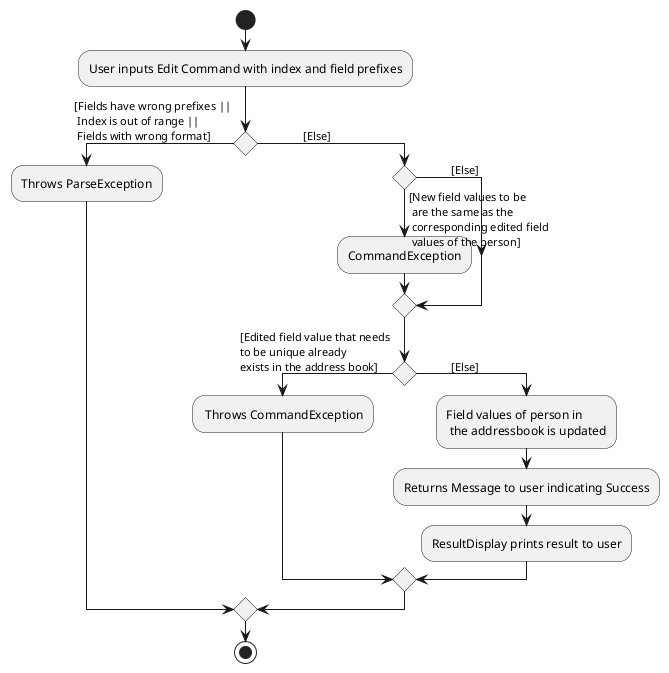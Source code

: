 @startuml
'https://plantuml.com/activity-diagram-beta

start
:User inputs Edit Command with index and field prefixes;

if () then ([Fields have wrong prefixes || \n Index is out of range || \n Fields with wrong format])
    :Throws ParseException;
    else (                [Else])

    if () then ([New field values to be \n are the same as the \n corresponding edited field \n values of the person])
        :CommandException;

    else (            [Else])
    endif
    if () then ([Edited field value that needs \nto be unique already \nexists in the address book])
    : Throws CommandException;
    else (            [Else])
        :Field values of person in \n the addressbook is updated;
        :Returns Message to user indicating Success;
        :ResultDisplay prints result to user;
   endif
endif
stop
@enduml
